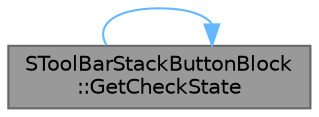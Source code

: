 digraph "SToolBarStackButtonBlock::GetCheckState"
{
 // INTERACTIVE_SVG=YES
 // LATEX_PDF_SIZE
  bgcolor="transparent";
  edge [fontname=Helvetica,fontsize=10,labelfontname=Helvetica,labelfontsize=10];
  node [fontname=Helvetica,fontsize=10,shape=box,height=0.2,width=0.4];
  rankdir="LR";
  Node1 [id="Node000001",label="SToolBarStackButtonBlock\l::GetCheckState",height=0.2,width=0.4,color="gray40", fillcolor="grey60", style="filled", fontcolor="black",tooltip="Called by slate to determine if this button should appear checked."];
  Node1 -> Node1 [id="edge1_Node000001_Node000001",color="steelblue1",style="solid",tooltip=" "];
}
